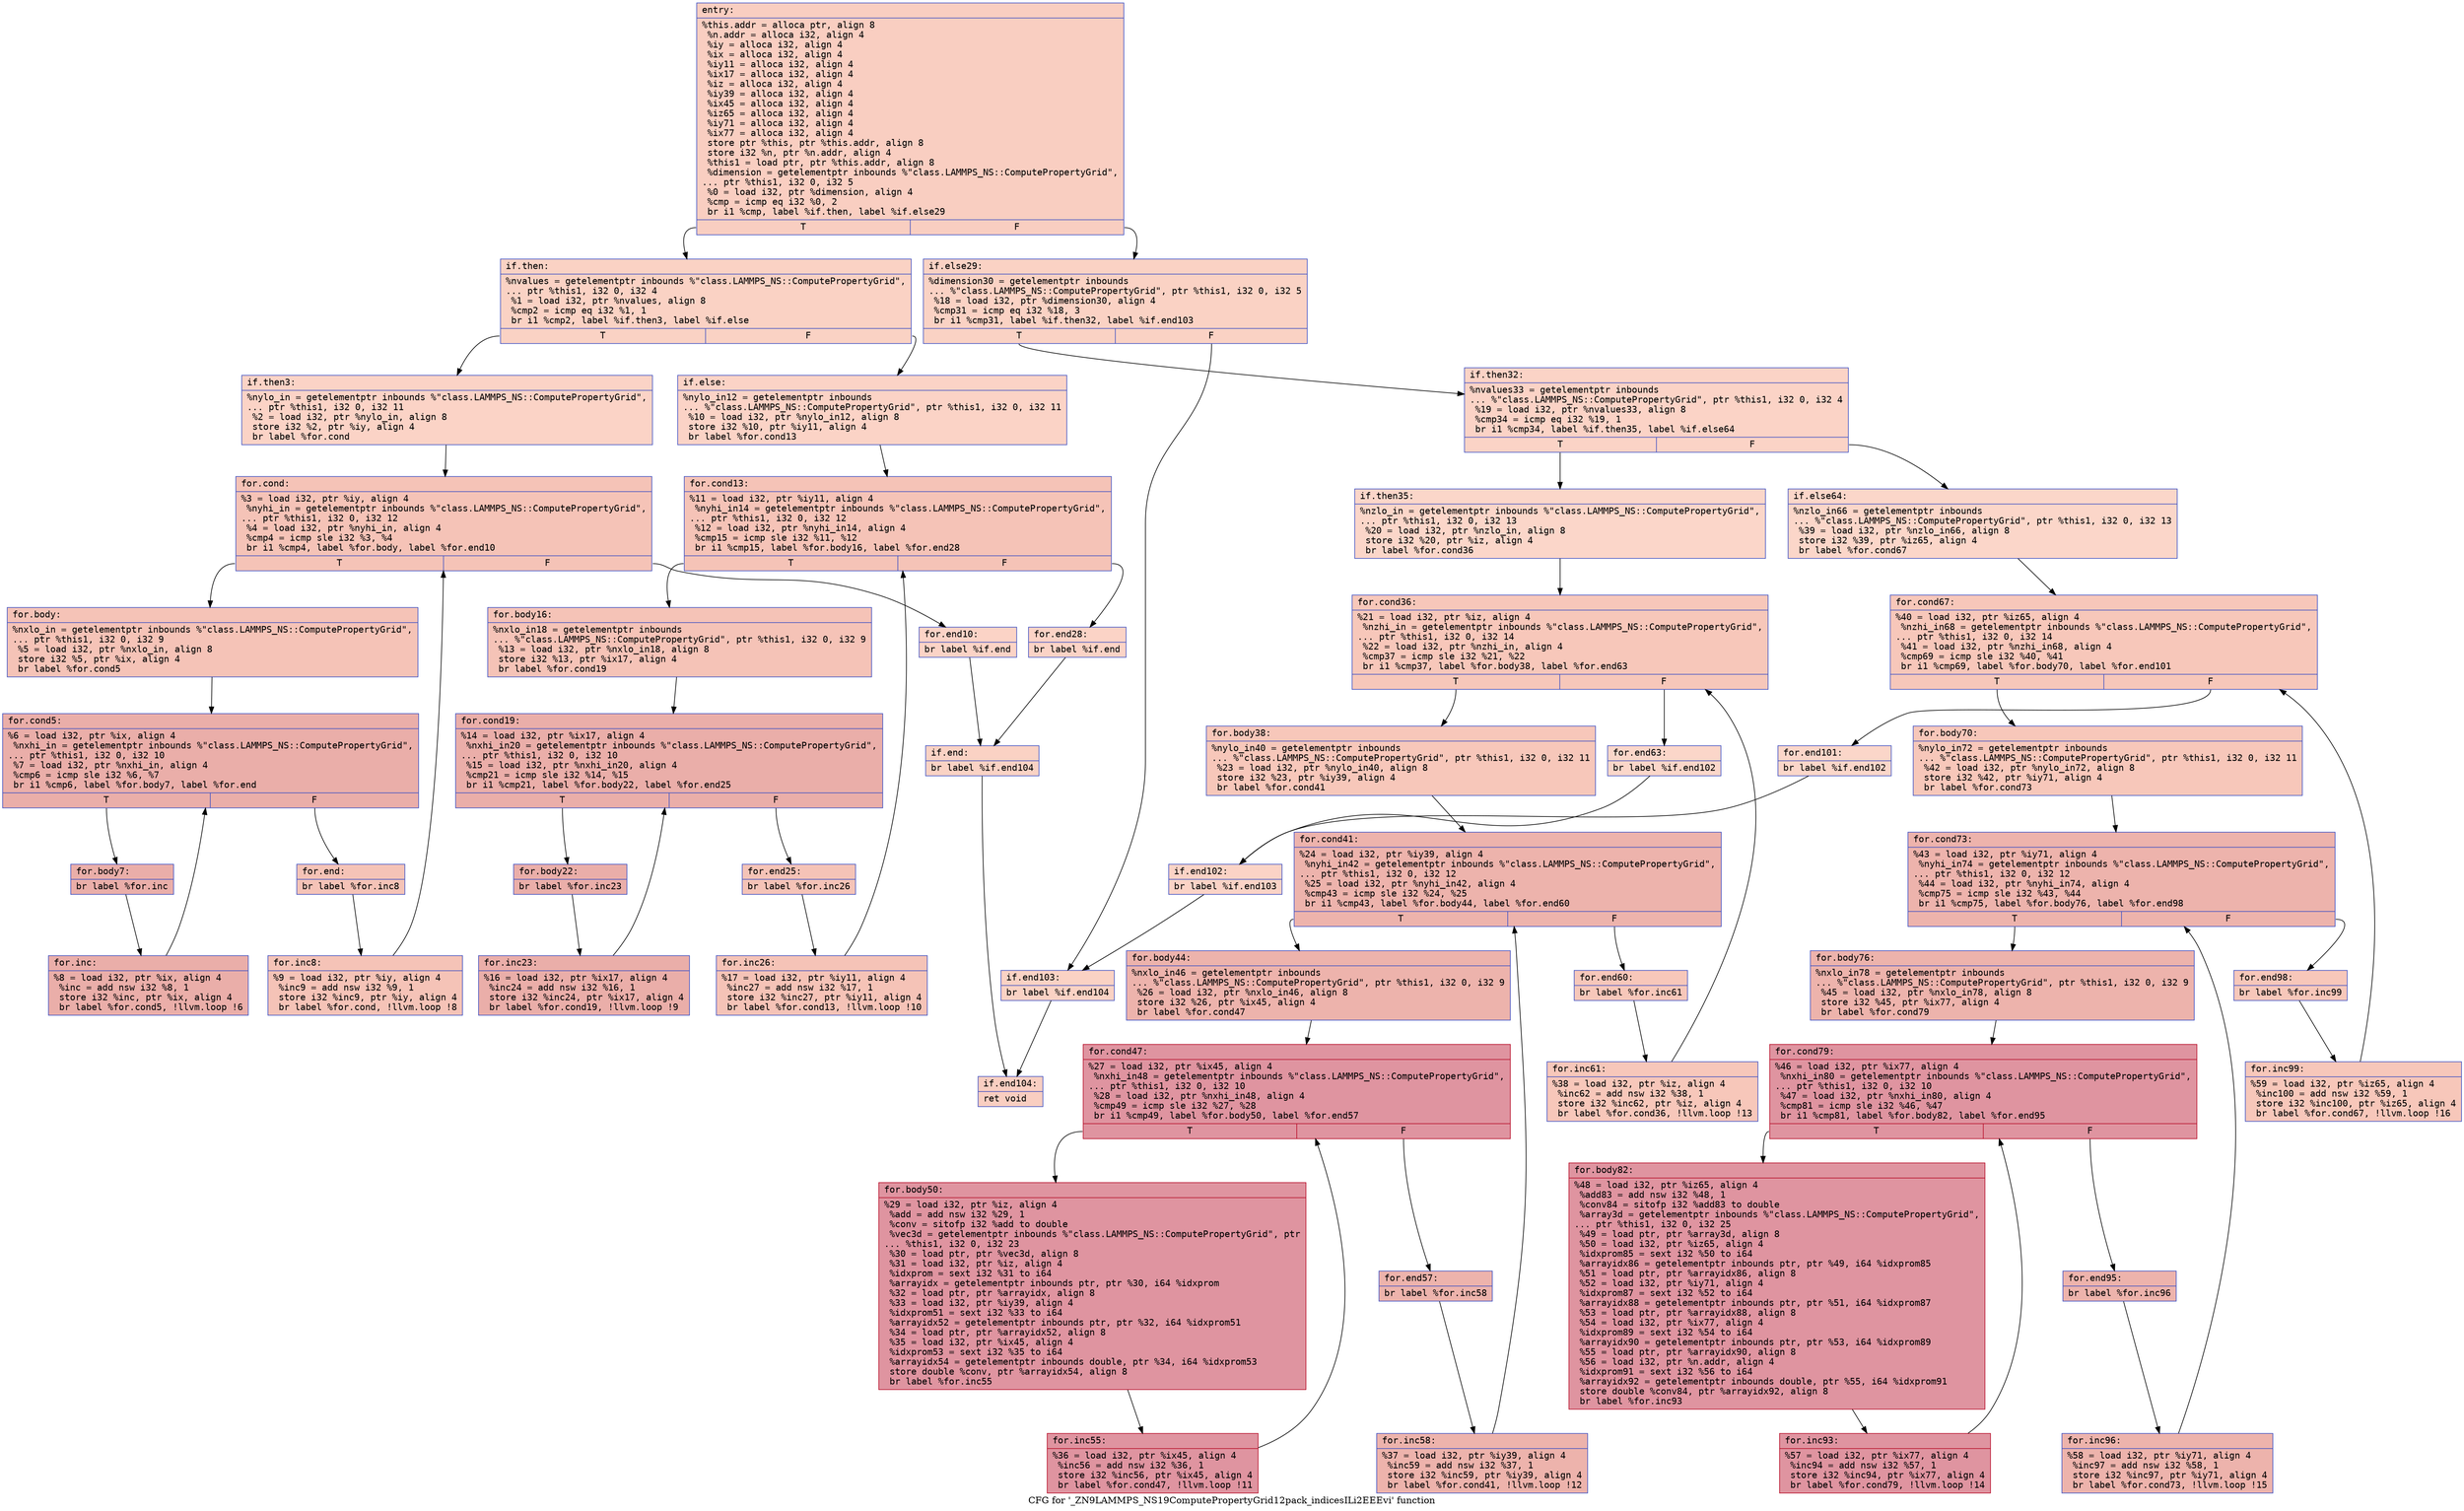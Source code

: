 digraph "CFG for '_ZN9LAMMPS_NS19ComputePropertyGrid12pack_indicesILi2EEEvi' function" {
	label="CFG for '_ZN9LAMMPS_NS19ComputePropertyGrid12pack_indicesILi2EEEvi' function";

	Node0x559142aa5b80 [shape=record,color="#3d50c3ff", style=filled, fillcolor="#f2907270" fontname="Courier",label="{entry:\l|  %this.addr = alloca ptr, align 8\l  %n.addr = alloca i32, align 4\l  %iy = alloca i32, align 4\l  %ix = alloca i32, align 4\l  %iy11 = alloca i32, align 4\l  %ix17 = alloca i32, align 4\l  %iz = alloca i32, align 4\l  %iy39 = alloca i32, align 4\l  %ix45 = alloca i32, align 4\l  %iz65 = alloca i32, align 4\l  %iy71 = alloca i32, align 4\l  %ix77 = alloca i32, align 4\l  store ptr %this, ptr %this.addr, align 8\l  store i32 %n, ptr %n.addr, align 4\l  %this1 = load ptr, ptr %this.addr, align 8\l  %dimension = getelementptr inbounds %\"class.LAMMPS_NS::ComputePropertyGrid\",\l... ptr %this1, i32 0, i32 5\l  %0 = load i32, ptr %dimension, align 4\l  %cmp = icmp eq i32 %0, 2\l  br i1 %cmp, label %if.then, label %if.else29\l|{<s0>T|<s1>F}}"];
	Node0x559142aa5b80:s0 -> Node0x559142aa5bf0[tooltip="entry -> if.then\nProbability 50.00%" ];
	Node0x559142aa5b80:s1 -> Node0x559142aaacc0[tooltip="entry -> if.else29\nProbability 50.00%" ];
	Node0x559142aa5bf0 [shape=record,color="#3d50c3ff", style=filled, fillcolor="#f4987a70" fontname="Courier",label="{if.then:\l|  %nvalues = getelementptr inbounds %\"class.LAMMPS_NS::ComputePropertyGrid\",\l... ptr %this1, i32 0, i32 4\l  %1 = load i32, ptr %nvalues, align 8\l  %cmp2 = icmp eq i32 %1, 1\l  br i1 %cmp2, label %if.then3, label %if.else\l|{<s0>T|<s1>F}}"];
	Node0x559142aa5bf0:s0 -> Node0x559142aab000[tooltip="if.then -> if.then3\nProbability 50.00%" ];
	Node0x559142aa5bf0:s1 -> Node0x559142aab080[tooltip="if.then -> if.else\nProbability 50.00%" ];
	Node0x559142aab000 [shape=record,color="#3d50c3ff", style=filled, fillcolor="#f59c7d70" fontname="Courier",label="{if.then3:\l|  %nylo_in = getelementptr inbounds %\"class.LAMMPS_NS::ComputePropertyGrid\",\l... ptr %this1, i32 0, i32 11\l  %2 = load i32, ptr %nylo_in, align 8\l  store i32 %2, ptr %iy, align 4\l  br label %for.cond\l}"];
	Node0x559142aab000 -> Node0x559142aaa7c0[tooltip="if.then3 -> for.cond\nProbability 100.00%" ];
	Node0x559142aaa7c0 [shape=record,color="#3d50c3ff", style=filled, fillcolor="#e8765c70" fontname="Courier",label="{for.cond:\l|  %3 = load i32, ptr %iy, align 4\l  %nyhi_in = getelementptr inbounds %\"class.LAMMPS_NS::ComputePropertyGrid\",\l... ptr %this1, i32 0, i32 12\l  %4 = load i32, ptr %nyhi_in, align 4\l  %cmp4 = icmp sle i32 %3, %4\l  br i1 %cmp4, label %for.body, label %for.end10\l|{<s0>T|<s1>F}}"];
	Node0x559142aaa7c0:s0 -> Node0x559142aab8a0[tooltip="for.cond -> for.body\nProbability 96.88%" ];
	Node0x559142aaa7c0:s1 -> Node0x559142aab920[tooltip="for.cond -> for.end10\nProbability 3.12%" ];
	Node0x559142aab8a0 [shape=record,color="#3d50c3ff", style=filled, fillcolor="#e8765c70" fontname="Courier",label="{for.body:\l|  %nxlo_in = getelementptr inbounds %\"class.LAMMPS_NS::ComputePropertyGrid\",\l... ptr %this1, i32 0, i32 9\l  %5 = load i32, ptr %nxlo_in, align 8\l  store i32 %5, ptr %ix, align 4\l  br label %for.cond5\l}"];
	Node0x559142aab8a0 -> Node0x559142aabc50[tooltip="for.body -> for.cond5\nProbability 100.00%" ];
	Node0x559142aabc50 [shape=record,color="#3d50c3ff", style=filled, fillcolor="#d0473d70" fontname="Courier",label="{for.cond5:\l|  %6 = load i32, ptr %ix, align 4\l  %nxhi_in = getelementptr inbounds %\"class.LAMMPS_NS::ComputePropertyGrid\",\l... ptr %this1, i32 0, i32 10\l  %7 = load i32, ptr %nxhi_in, align 4\l  %cmp6 = icmp sle i32 %6, %7\l  br i1 %cmp6, label %for.body7, label %for.end\l|{<s0>T|<s1>F}}"];
	Node0x559142aabc50:s0 -> Node0x559142aabfd0[tooltip="for.cond5 -> for.body7\nProbability 96.88%" ];
	Node0x559142aabc50:s1 -> Node0x559142aac050[tooltip="for.cond5 -> for.end\nProbability 3.12%" ];
	Node0x559142aabfd0 [shape=record,color="#3d50c3ff", style=filled, fillcolor="#d0473d70" fontname="Courier",label="{for.body7:\l|  br label %for.inc\l}"];
	Node0x559142aabfd0 -> Node0x559142aac170[tooltip="for.body7 -> for.inc\nProbability 100.00%" ];
	Node0x559142aac170 [shape=record,color="#3d50c3ff", style=filled, fillcolor="#d0473d70" fontname="Courier",label="{for.inc:\l|  %8 = load i32, ptr %ix, align 4\l  %inc = add nsw i32 %8, 1\l  store i32 %inc, ptr %ix, align 4\l  br label %for.cond5, !llvm.loop !6\l}"];
	Node0x559142aac170 -> Node0x559142aabc50[tooltip="for.inc -> for.cond5\nProbability 100.00%" ];
	Node0x559142aac050 [shape=record,color="#3d50c3ff", style=filled, fillcolor="#e8765c70" fontname="Courier",label="{for.end:\l|  br label %for.inc8\l}"];
	Node0x559142aac050 -> Node0x559142aac5e0[tooltip="for.end -> for.inc8\nProbability 100.00%" ];
	Node0x559142aac5e0 [shape=record,color="#3d50c3ff", style=filled, fillcolor="#e8765c70" fontname="Courier",label="{for.inc8:\l|  %9 = load i32, ptr %iy, align 4\l  %inc9 = add nsw i32 %9, 1\l  store i32 %inc9, ptr %iy, align 4\l  br label %for.cond, !llvm.loop !8\l}"];
	Node0x559142aac5e0 -> Node0x559142aaa7c0[tooltip="for.inc8 -> for.cond\nProbability 100.00%" ];
	Node0x559142aab920 [shape=record,color="#3d50c3ff", style=filled, fillcolor="#f59c7d70" fontname="Courier",label="{for.end10:\l|  br label %if.end\l}"];
	Node0x559142aab920 -> Node0x559142aaca60[tooltip="for.end10 -> if.end\nProbability 100.00%" ];
	Node0x559142aab080 [shape=record,color="#3d50c3ff", style=filled, fillcolor="#f59c7d70" fontname="Courier",label="{if.else:\l|  %nylo_in12 = getelementptr inbounds\l... %\"class.LAMMPS_NS::ComputePropertyGrid\", ptr %this1, i32 0, i32 11\l  %10 = load i32, ptr %nylo_in12, align 8\l  store i32 %10, ptr %iy11, align 4\l  br label %for.cond13\l}"];
	Node0x559142aab080 -> Node0x559142aacd50[tooltip="if.else -> for.cond13\nProbability 100.00%" ];
	Node0x559142aacd50 [shape=record,color="#3d50c3ff", style=filled, fillcolor="#e8765c70" fontname="Courier",label="{for.cond13:\l|  %11 = load i32, ptr %iy11, align 4\l  %nyhi_in14 = getelementptr inbounds %\"class.LAMMPS_NS::ComputePropertyGrid\",\l... ptr %this1, i32 0, i32 12\l  %12 = load i32, ptr %nyhi_in14, align 4\l  %cmp15 = icmp sle i32 %11, %12\l  br i1 %cmp15, label %for.body16, label %for.end28\l|{<s0>T|<s1>F}}"];
	Node0x559142aacd50:s0 -> Node0x559142aad0e0[tooltip="for.cond13 -> for.body16\nProbability 96.88%" ];
	Node0x559142aacd50:s1 -> Node0x559142aad160[tooltip="for.cond13 -> for.end28\nProbability 3.12%" ];
	Node0x559142aad0e0 [shape=record,color="#3d50c3ff", style=filled, fillcolor="#e8765c70" fontname="Courier",label="{for.body16:\l|  %nxlo_in18 = getelementptr inbounds\l... %\"class.LAMMPS_NS::ComputePropertyGrid\", ptr %this1, i32 0, i32 9\l  %13 = load i32, ptr %nxlo_in18, align 8\l  store i32 %13, ptr %ix17, align 4\l  br label %for.cond19\l}"];
	Node0x559142aad0e0 -> Node0x559142aad4a0[tooltip="for.body16 -> for.cond19\nProbability 100.00%" ];
	Node0x559142aad4a0 [shape=record,color="#3d50c3ff", style=filled, fillcolor="#d0473d70" fontname="Courier",label="{for.cond19:\l|  %14 = load i32, ptr %ix17, align 4\l  %nxhi_in20 = getelementptr inbounds %\"class.LAMMPS_NS::ComputePropertyGrid\",\l... ptr %this1, i32 0, i32 10\l  %15 = load i32, ptr %nxhi_in20, align 4\l  %cmp21 = icmp sle i32 %14, %15\l  br i1 %cmp21, label %for.body22, label %for.end25\l|{<s0>T|<s1>F}}"];
	Node0x559142aad4a0:s0 -> Node0x559142a5f8a0[tooltip="for.cond19 -> for.body22\nProbability 96.88%" ];
	Node0x559142aad4a0:s1 -> Node0x559142aadb70[tooltip="for.cond19 -> for.end25\nProbability 3.12%" ];
	Node0x559142a5f8a0 [shape=record,color="#3d50c3ff", style=filled, fillcolor="#d0473d70" fontname="Courier",label="{for.body22:\l|  br label %for.inc23\l}"];
	Node0x559142a5f8a0 -> Node0x559142aadca0[tooltip="for.body22 -> for.inc23\nProbability 100.00%" ];
	Node0x559142aadca0 [shape=record,color="#3d50c3ff", style=filled, fillcolor="#d0473d70" fontname="Courier",label="{for.inc23:\l|  %16 = load i32, ptr %ix17, align 4\l  %inc24 = add nsw i32 %16, 1\l  store i32 %inc24, ptr %ix17, align 4\l  br label %for.cond19, !llvm.loop !9\l}"];
	Node0x559142aadca0 -> Node0x559142aad4a0[tooltip="for.inc23 -> for.cond19\nProbability 100.00%" ];
	Node0x559142aadb70 [shape=record,color="#3d50c3ff", style=filled, fillcolor="#e8765c70" fontname="Courier",label="{for.end25:\l|  br label %for.inc26\l}"];
	Node0x559142aadb70 -> Node0x559142aae120[tooltip="for.end25 -> for.inc26\nProbability 100.00%" ];
	Node0x559142aae120 [shape=record,color="#3d50c3ff", style=filled, fillcolor="#e8765c70" fontname="Courier",label="{for.inc26:\l|  %17 = load i32, ptr %iy11, align 4\l  %inc27 = add nsw i32 %17, 1\l  store i32 %inc27, ptr %iy11, align 4\l  br label %for.cond13, !llvm.loop !10\l}"];
	Node0x559142aae120 -> Node0x559142aacd50[tooltip="for.inc26 -> for.cond13\nProbability 100.00%" ];
	Node0x559142aad160 [shape=record,color="#3d50c3ff", style=filled, fillcolor="#f59c7d70" fontname="Courier",label="{for.end28:\l|  br label %if.end\l}"];
	Node0x559142aad160 -> Node0x559142aaca60[tooltip="for.end28 -> if.end\nProbability 100.00%" ];
	Node0x559142aaca60 [shape=record,color="#3d50c3ff", style=filled, fillcolor="#f4987a70" fontname="Courier",label="{if.end:\l|  br label %if.end104\l}"];
	Node0x559142aaca60 -> Node0x559142aae610[tooltip="if.end -> if.end104\nProbability 100.00%" ];
	Node0x559142aaacc0 [shape=record,color="#3d50c3ff", style=filled, fillcolor="#f4987a70" fontname="Courier",label="{if.else29:\l|  %dimension30 = getelementptr inbounds\l... %\"class.LAMMPS_NS::ComputePropertyGrid\", ptr %this1, i32 0, i32 5\l  %18 = load i32, ptr %dimension30, align 4\l  %cmp31 = icmp eq i32 %18, 3\l  br i1 %cmp31, label %if.then32, label %if.end103\l|{<s0>T|<s1>F}}"];
	Node0x559142aaacc0:s0 -> Node0x559142aae920[tooltip="if.else29 -> if.then32\nProbability 50.00%" ];
	Node0x559142aaacc0:s1 -> Node0x559142aae9a0[tooltip="if.else29 -> if.end103\nProbability 50.00%" ];
	Node0x559142aae920 [shape=record,color="#3d50c3ff", style=filled, fillcolor="#f59c7d70" fontname="Courier",label="{if.then32:\l|  %nvalues33 = getelementptr inbounds\l... %\"class.LAMMPS_NS::ComputePropertyGrid\", ptr %this1, i32 0, i32 4\l  %19 = load i32, ptr %nvalues33, align 8\l  %cmp34 = icmp eq i32 %19, 1\l  br i1 %cmp34, label %if.then35, label %if.else64\l|{<s0>T|<s1>F}}"];
	Node0x559142aae920:s0 -> Node0x559142aaecf0[tooltip="if.then32 -> if.then35\nProbability 50.00%" ];
	Node0x559142aae920:s1 -> Node0x559142aaed70[tooltip="if.then32 -> if.else64\nProbability 50.00%" ];
	Node0x559142aaecf0 [shape=record,color="#3d50c3ff", style=filled, fillcolor="#f6a38570" fontname="Courier",label="{if.then35:\l|  %nzlo_in = getelementptr inbounds %\"class.LAMMPS_NS::ComputePropertyGrid\",\l... ptr %this1, i32 0, i32 13\l  %20 = load i32, ptr %nzlo_in, align 8\l  store i32 %20, ptr %iz, align 4\l  br label %for.cond36\l}"];
	Node0x559142aaecf0 -> Node0x559142aaf0a0[tooltip="if.then35 -> for.cond36\nProbability 100.00%" ];
	Node0x559142aaf0a0 [shape=record,color="#3d50c3ff", style=filled, fillcolor="#ec7f6370" fontname="Courier",label="{for.cond36:\l|  %21 = load i32, ptr %iz, align 4\l  %nzhi_in = getelementptr inbounds %\"class.LAMMPS_NS::ComputePropertyGrid\",\l... ptr %this1, i32 0, i32 14\l  %22 = load i32, ptr %nzhi_in, align 4\l  %cmp37 = icmp sle i32 %21, %22\l  br i1 %cmp37, label %for.body38, label %for.end63\l|{<s0>T|<s1>F}}"];
	Node0x559142aaf0a0:s0 -> Node0x559142aaf420[tooltip="for.cond36 -> for.body38\nProbability 96.88%" ];
	Node0x559142aaf0a0:s1 -> Node0x559142aaf4a0[tooltip="for.cond36 -> for.end63\nProbability 3.12%" ];
	Node0x559142aaf420 [shape=record,color="#3d50c3ff", style=filled, fillcolor="#ec7f6370" fontname="Courier",label="{for.body38:\l|  %nylo_in40 = getelementptr inbounds\l... %\"class.LAMMPS_NS::ComputePropertyGrid\", ptr %this1, i32 0, i32 11\l  %23 = load i32, ptr %nylo_in40, align 8\l  store i32 %23, ptr %iy39, align 4\l  br label %for.cond41\l}"];
	Node0x559142aaf420 -> Node0x559142aaf7e0[tooltip="for.body38 -> for.cond41\nProbability 100.00%" ];
	Node0x559142aaf7e0 [shape=record,color="#3d50c3ff", style=filled, fillcolor="#d6524470" fontname="Courier",label="{for.cond41:\l|  %24 = load i32, ptr %iy39, align 4\l  %nyhi_in42 = getelementptr inbounds %\"class.LAMMPS_NS::ComputePropertyGrid\",\l... ptr %this1, i32 0, i32 12\l  %25 = load i32, ptr %nyhi_in42, align 4\l  %cmp43 = icmp sle i32 %24, %25\l  br i1 %cmp43, label %for.body44, label %for.end60\l|{<s0>T|<s1>F}}"];
	Node0x559142aaf7e0:s0 -> Node0x559142aafb70[tooltip="for.cond41 -> for.body44\nProbability 96.88%" ];
	Node0x559142aaf7e0:s1 -> Node0x559142aafbf0[tooltip="for.cond41 -> for.end60\nProbability 3.12%" ];
	Node0x559142aafb70 [shape=record,color="#3d50c3ff", style=filled, fillcolor="#d6524470" fontname="Courier",label="{for.body44:\l|  %nxlo_in46 = getelementptr inbounds\l... %\"class.LAMMPS_NS::ComputePropertyGrid\", ptr %this1, i32 0, i32 9\l  %26 = load i32, ptr %nxlo_in46, align 8\l  store i32 %26, ptr %ix45, align 4\l  br label %for.cond47\l}"];
	Node0x559142aafb70 -> Node0x559142aaff90[tooltip="for.body44 -> for.cond47\nProbability 100.00%" ];
	Node0x559142aaff90 [shape=record,color="#b70d28ff", style=filled, fillcolor="#b70d2870" fontname="Courier",label="{for.cond47:\l|  %27 = load i32, ptr %ix45, align 4\l  %nxhi_in48 = getelementptr inbounds %\"class.LAMMPS_NS::ComputePropertyGrid\",\l... ptr %this1, i32 0, i32 10\l  %28 = load i32, ptr %nxhi_in48, align 4\l  %cmp49 = icmp sle i32 %27, %28\l  br i1 %cmp49, label %for.body50, label %for.end57\l|{<s0>T|<s1>F}}"];
	Node0x559142aaff90:s0 -> Node0x559142ab0320[tooltip="for.cond47 -> for.body50\nProbability 96.88%" ];
	Node0x559142aaff90:s1 -> Node0x559142ab03a0[tooltip="for.cond47 -> for.end57\nProbability 3.12%" ];
	Node0x559142ab0320 [shape=record,color="#b70d28ff", style=filled, fillcolor="#b70d2870" fontname="Courier",label="{for.body50:\l|  %29 = load i32, ptr %iz, align 4\l  %add = add nsw i32 %29, 1\l  %conv = sitofp i32 %add to double\l  %vec3d = getelementptr inbounds %\"class.LAMMPS_NS::ComputePropertyGrid\", ptr\l... %this1, i32 0, i32 23\l  %30 = load ptr, ptr %vec3d, align 8\l  %31 = load i32, ptr %iz, align 4\l  %idxprom = sext i32 %31 to i64\l  %arrayidx = getelementptr inbounds ptr, ptr %30, i64 %idxprom\l  %32 = load ptr, ptr %arrayidx, align 8\l  %33 = load i32, ptr %iy39, align 4\l  %idxprom51 = sext i32 %33 to i64\l  %arrayidx52 = getelementptr inbounds ptr, ptr %32, i64 %idxprom51\l  %34 = load ptr, ptr %arrayidx52, align 8\l  %35 = load i32, ptr %ix45, align 4\l  %idxprom53 = sext i32 %35 to i64\l  %arrayidx54 = getelementptr inbounds double, ptr %34, i64 %idxprom53\l  store double %conv, ptr %arrayidx54, align 8\l  br label %for.inc55\l}"];
	Node0x559142ab0320 -> Node0x559142ab0fb0[tooltip="for.body50 -> for.inc55\nProbability 100.00%" ];
	Node0x559142ab0fb0 [shape=record,color="#b70d28ff", style=filled, fillcolor="#b70d2870" fontname="Courier",label="{for.inc55:\l|  %36 = load i32, ptr %ix45, align 4\l  %inc56 = add nsw i32 %36, 1\l  store i32 %inc56, ptr %ix45, align 4\l  br label %for.cond47, !llvm.loop !11\l}"];
	Node0x559142ab0fb0 -> Node0x559142aaff90[tooltip="for.inc55 -> for.cond47\nProbability 100.00%" ];
	Node0x559142ab03a0 [shape=record,color="#3d50c3ff", style=filled, fillcolor="#d6524470" fontname="Courier",label="{for.end57:\l|  br label %for.inc58\l}"];
	Node0x559142ab03a0 -> Node0x559142ab1430[tooltip="for.end57 -> for.inc58\nProbability 100.00%" ];
	Node0x559142ab1430 [shape=record,color="#3d50c3ff", style=filled, fillcolor="#d6524470" fontname="Courier",label="{for.inc58:\l|  %37 = load i32, ptr %iy39, align 4\l  %inc59 = add nsw i32 %37, 1\l  store i32 %inc59, ptr %iy39, align 4\l  br label %for.cond41, !llvm.loop !12\l}"];
	Node0x559142ab1430 -> Node0x559142aaf7e0[tooltip="for.inc58 -> for.cond41\nProbability 100.00%" ];
	Node0x559142aafbf0 [shape=record,color="#3d50c3ff", style=filled, fillcolor="#ec7f6370" fontname="Courier",label="{for.end60:\l|  br label %for.inc61\l}"];
	Node0x559142aafbf0 -> Node0x559142aad780[tooltip="for.end60 -> for.inc61\nProbability 100.00%" ];
	Node0x559142aad780 [shape=record,color="#3d50c3ff", style=filled, fillcolor="#ec7f6370" fontname="Courier",label="{for.inc61:\l|  %38 = load i32, ptr %iz, align 4\l  %inc62 = add nsw i32 %38, 1\l  store i32 %inc62, ptr %iz, align 4\l  br label %for.cond36, !llvm.loop !13\l}"];
	Node0x559142aad780 -> Node0x559142aaf0a0[tooltip="for.inc61 -> for.cond36\nProbability 100.00%" ];
	Node0x559142aaf4a0 [shape=record,color="#3d50c3ff", style=filled, fillcolor="#f6a38570" fontname="Courier",label="{for.end63:\l|  br label %if.end102\l}"];
	Node0x559142aaf4a0 -> Node0x559142ab2340[tooltip="for.end63 -> if.end102\nProbability 100.00%" ];
	Node0x559142aaed70 [shape=record,color="#3d50c3ff", style=filled, fillcolor="#f6a38570" fontname="Courier",label="{if.else64:\l|  %nzlo_in66 = getelementptr inbounds\l... %\"class.LAMMPS_NS::ComputePropertyGrid\", ptr %this1, i32 0, i32 13\l  %39 = load i32, ptr %nzlo_in66, align 8\l  store i32 %39, ptr %iz65, align 4\l  br label %for.cond67\l}"];
	Node0x559142aaed70 -> Node0x559142ab2640[tooltip="if.else64 -> for.cond67\nProbability 100.00%" ];
	Node0x559142ab2640 [shape=record,color="#3d50c3ff", style=filled, fillcolor="#ec7f6370" fontname="Courier",label="{for.cond67:\l|  %40 = load i32, ptr %iz65, align 4\l  %nzhi_in68 = getelementptr inbounds %\"class.LAMMPS_NS::ComputePropertyGrid\",\l... ptr %this1, i32 0, i32 14\l  %41 = load i32, ptr %nzhi_in68, align 4\l  %cmp69 = icmp sle i32 %40, %41\l  br i1 %cmp69, label %for.body70, label %for.end101\l|{<s0>T|<s1>F}}"];
	Node0x559142ab2640:s0 -> Node0x559142ab29d0[tooltip="for.cond67 -> for.body70\nProbability 96.88%" ];
	Node0x559142ab2640:s1 -> Node0x559142ab2a50[tooltip="for.cond67 -> for.end101\nProbability 3.12%" ];
	Node0x559142ab29d0 [shape=record,color="#3d50c3ff", style=filled, fillcolor="#ec7f6370" fontname="Courier",label="{for.body70:\l|  %nylo_in72 = getelementptr inbounds\l... %\"class.LAMMPS_NS::ComputePropertyGrid\", ptr %this1, i32 0, i32 11\l  %42 = load i32, ptr %nylo_in72, align 8\l  store i32 %42, ptr %iy71, align 4\l  br label %for.cond73\l}"];
	Node0x559142ab29d0 -> Node0x559142ab2d90[tooltip="for.body70 -> for.cond73\nProbability 100.00%" ];
	Node0x559142ab2d90 [shape=record,color="#3d50c3ff", style=filled, fillcolor="#d6524470" fontname="Courier",label="{for.cond73:\l|  %43 = load i32, ptr %iy71, align 4\l  %nyhi_in74 = getelementptr inbounds %\"class.LAMMPS_NS::ComputePropertyGrid\",\l... ptr %this1, i32 0, i32 12\l  %44 = load i32, ptr %nyhi_in74, align 4\l  %cmp75 = icmp sle i32 %43, %44\l  br i1 %cmp75, label %for.body76, label %for.end98\l|{<s0>T|<s1>F}}"];
	Node0x559142ab2d90:s0 -> Node0x559142ab3120[tooltip="for.cond73 -> for.body76\nProbability 96.88%" ];
	Node0x559142ab2d90:s1 -> Node0x559142ab31a0[tooltip="for.cond73 -> for.end98\nProbability 3.12%" ];
	Node0x559142ab3120 [shape=record,color="#3d50c3ff", style=filled, fillcolor="#d6524470" fontname="Courier",label="{for.body76:\l|  %nxlo_in78 = getelementptr inbounds\l... %\"class.LAMMPS_NS::ComputePropertyGrid\", ptr %this1, i32 0, i32 9\l  %45 = load i32, ptr %nxlo_in78, align 8\l  store i32 %45, ptr %ix77, align 4\l  br label %for.cond79\l}"];
	Node0x559142ab3120 -> Node0x559142ab34e0[tooltip="for.body76 -> for.cond79\nProbability 100.00%" ];
	Node0x559142ab34e0 [shape=record,color="#b70d28ff", style=filled, fillcolor="#b70d2870" fontname="Courier",label="{for.cond79:\l|  %46 = load i32, ptr %ix77, align 4\l  %nxhi_in80 = getelementptr inbounds %\"class.LAMMPS_NS::ComputePropertyGrid\",\l... ptr %this1, i32 0, i32 10\l  %47 = load i32, ptr %nxhi_in80, align 4\l  %cmp81 = icmp sle i32 %46, %47\l  br i1 %cmp81, label %for.body82, label %for.end95\l|{<s0>T|<s1>F}}"];
	Node0x559142ab34e0:s0 -> Node0x559142ab4080[tooltip="for.cond79 -> for.body82\nProbability 96.88%" ];
	Node0x559142ab34e0:s1 -> Node0x559142ab4100[tooltip="for.cond79 -> for.end95\nProbability 3.12%" ];
	Node0x559142ab4080 [shape=record,color="#b70d28ff", style=filled, fillcolor="#b70d2870" fontname="Courier",label="{for.body82:\l|  %48 = load i32, ptr %iz65, align 4\l  %add83 = add nsw i32 %48, 1\l  %conv84 = sitofp i32 %add83 to double\l  %array3d = getelementptr inbounds %\"class.LAMMPS_NS::ComputePropertyGrid\",\l... ptr %this1, i32 0, i32 25\l  %49 = load ptr, ptr %array3d, align 8\l  %50 = load i32, ptr %iz65, align 4\l  %idxprom85 = sext i32 %50 to i64\l  %arrayidx86 = getelementptr inbounds ptr, ptr %49, i64 %idxprom85\l  %51 = load ptr, ptr %arrayidx86, align 8\l  %52 = load i32, ptr %iy71, align 4\l  %idxprom87 = sext i32 %52 to i64\l  %arrayidx88 = getelementptr inbounds ptr, ptr %51, i64 %idxprom87\l  %53 = load ptr, ptr %arrayidx88, align 8\l  %54 = load i32, ptr %ix77, align 4\l  %idxprom89 = sext i32 %54 to i64\l  %arrayidx90 = getelementptr inbounds ptr, ptr %53, i64 %idxprom89\l  %55 = load ptr, ptr %arrayidx90, align 8\l  %56 = load i32, ptr %n.addr, align 4\l  %idxprom91 = sext i32 %56 to i64\l  %arrayidx92 = getelementptr inbounds double, ptr %55, i64 %idxprom91\l  store double %conv84, ptr %arrayidx92, align 8\l  br label %for.inc93\l}"];
	Node0x559142ab4080 -> Node0x559142ab4f30[tooltip="for.body82 -> for.inc93\nProbability 100.00%" ];
	Node0x559142ab4f30 [shape=record,color="#b70d28ff", style=filled, fillcolor="#b70d2870" fontname="Courier",label="{for.inc93:\l|  %57 = load i32, ptr %ix77, align 4\l  %inc94 = add nsw i32 %57, 1\l  store i32 %inc94, ptr %ix77, align 4\l  br label %for.cond79, !llvm.loop !14\l}"];
	Node0x559142ab4f30 -> Node0x559142ab34e0[tooltip="for.inc93 -> for.cond79\nProbability 100.00%" ];
	Node0x559142ab4100 [shape=record,color="#3d50c3ff", style=filled, fillcolor="#d6524470" fontname="Courier",label="{for.end95:\l|  br label %for.inc96\l}"];
	Node0x559142ab4100 -> Node0x559142ab53b0[tooltip="for.end95 -> for.inc96\nProbability 100.00%" ];
	Node0x559142ab53b0 [shape=record,color="#3d50c3ff", style=filled, fillcolor="#d6524470" fontname="Courier",label="{for.inc96:\l|  %58 = load i32, ptr %iy71, align 4\l  %inc97 = add nsw i32 %58, 1\l  store i32 %inc97, ptr %iy71, align 4\l  br label %for.cond73, !llvm.loop !15\l}"];
	Node0x559142ab53b0 -> Node0x559142ab2d90[tooltip="for.inc96 -> for.cond73\nProbability 100.00%" ];
	Node0x559142ab31a0 [shape=record,color="#3d50c3ff", style=filled, fillcolor="#ec7f6370" fontname="Courier",label="{for.end98:\l|  br label %for.inc99\l}"];
	Node0x559142ab31a0 -> Node0x559142ab5830[tooltip="for.end98 -> for.inc99\nProbability 100.00%" ];
	Node0x559142ab5830 [shape=record,color="#3d50c3ff", style=filled, fillcolor="#ec7f6370" fontname="Courier",label="{for.inc99:\l|  %59 = load i32, ptr %iz65, align 4\l  %inc100 = add nsw i32 %59, 1\l  store i32 %inc100, ptr %iz65, align 4\l  br label %for.cond67, !llvm.loop !16\l}"];
	Node0x559142ab5830 -> Node0x559142ab2640[tooltip="for.inc99 -> for.cond67\nProbability 100.00%" ];
	Node0x559142ab2a50 [shape=record,color="#3d50c3ff", style=filled, fillcolor="#f6a38570" fontname="Courier",label="{for.end101:\l|  br label %if.end102\l}"];
	Node0x559142ab2a50 -> Node0x559142ab2340[tooltip="for.end101 -> if.end102\nProbability 100.00%" ];
	Node0x559142ab2340 [shape=record,color="#3d50c3ff", style=filled, fillcolor="#f59c7d70" fontname="Courier",label="{if.end102:\l|  br label %if.end103\l}"];
	Node0x559142ab2340 -> Node0x559142aae9a0[tooltip="if.end102 -> if.end103\nProbability 100.00%" ];
	Node0x559142aae9a0 [shape=record,color="#3d50c3ff", style=filled, fillcolor="#f4987a70" fontname="Courier",label="{if.end103:\l|  br label %if.end104\l}"];
	Node0x559142aae9a0 -> Node0x559142aae610[tooltip="if.end103 -> if.end104\nProbability 100.00%" ];
	Node0x559142aae610 [shape=record,color="#3d50c3ff", style=filled, fillcolor="#f2907270" fontname="Courier",label="{if.end104:\l|  ret void\l}"];
}
